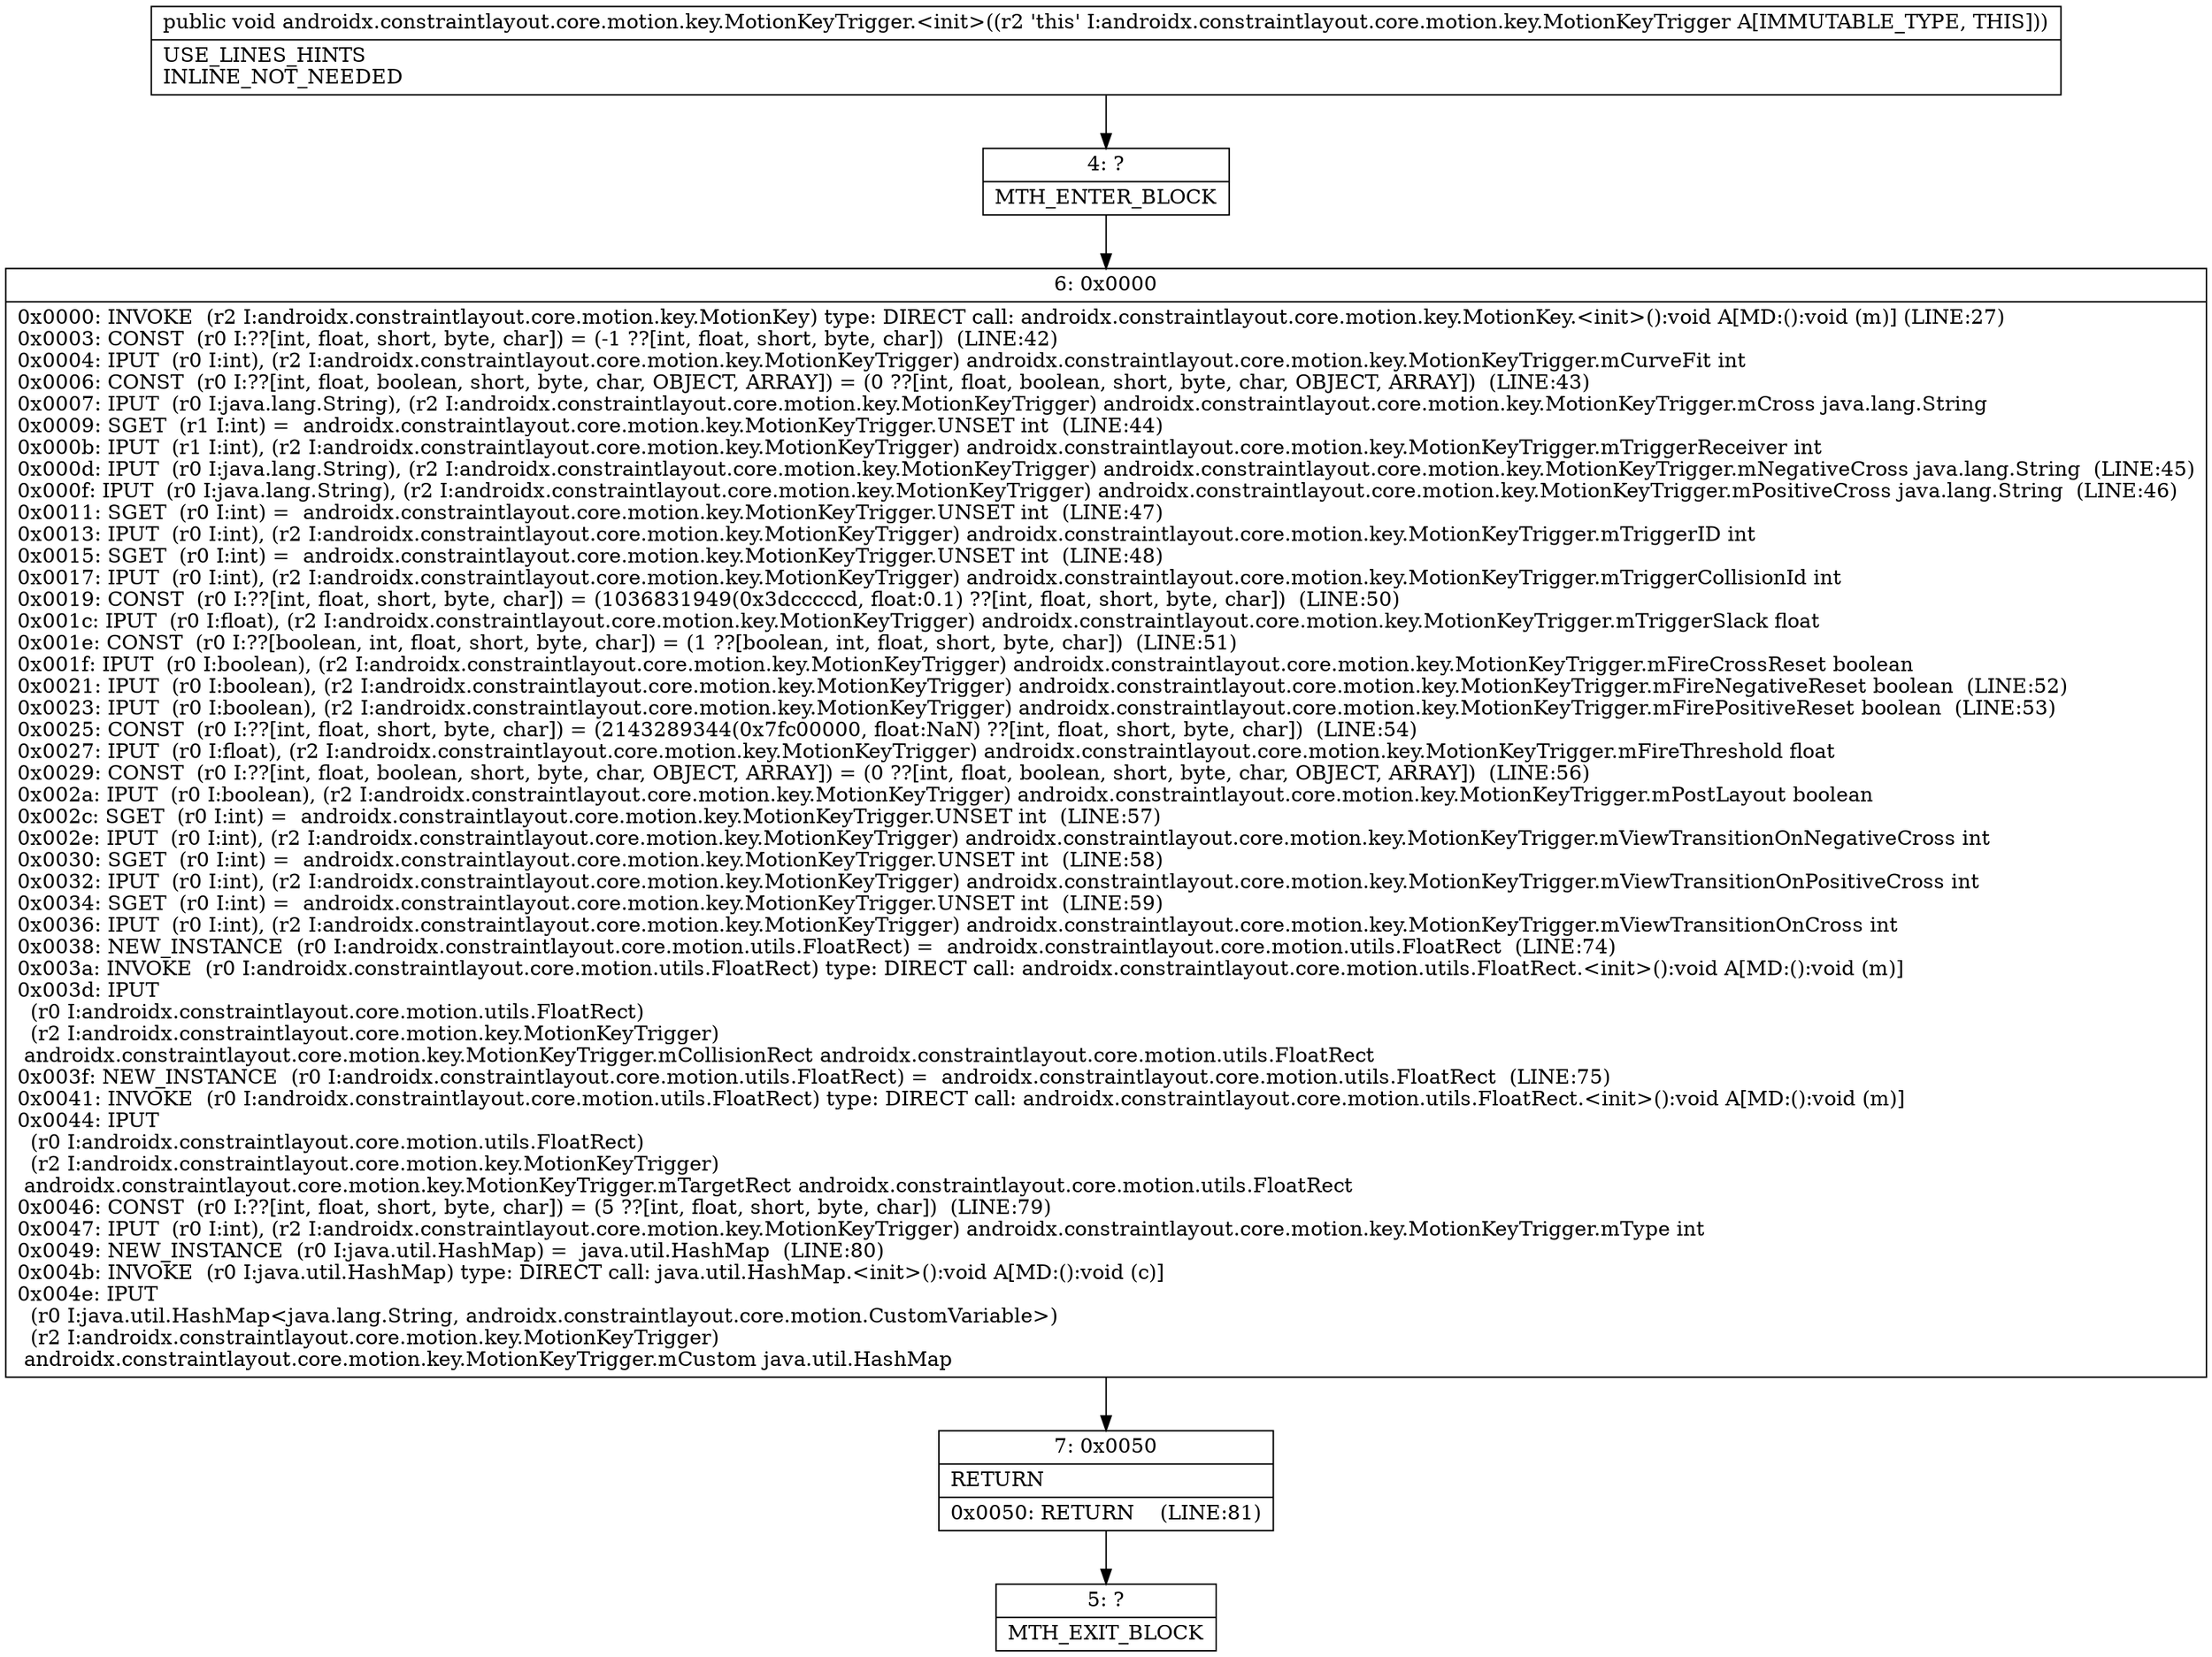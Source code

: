 digraph "CFG forandroidx.constraintlayout.core.motion.key.MotionKeyTrigger.\<init\>()V" {
Node_4 [shape=record,label="{4\:\ ?|MTH_ENTER_BLOCK\l}"];
Node_6 [shape=record,label="{6\:\ 0x0000|0x0000: INVOKE  (r2 I:androidx.constraintlayout.core.motion.key.MotionKey) type: DIRECT call: androidx.constraintlayout.core.motion.key.MotionKey.\<init\>():void A[MD:():void (m)] (LINE:27)\l0x0003: CONST  (r0 I:??[int, float, short, byte, char]) = (\-1 ??[int, float, short, byte, char])  (LINE:42)\l0x0004: IPUT  (r0 I:int), (r2 I:androidx.constraintlayout.core.motion.key.MotionKeyTrigger) androidx.constraintlayout.core.motion.key.MotionKeyTrigger.mCurveFit int \l0x0006: CONST  (r0 I:??[int, float, boolean, short, byte, char, OBJECT, ARRAY]) = (0 ??[int, float, boolean, short, byte, char, OBJECT, ARRAY])  (LINE:43)\l0x0007: IPUT  (r0 I:java.lang.String), (r2 I:androidx.constraintlayout.core.motion.key.MotionKeyTrigger) androidx.constraintlayout.core.motion.key.MotionKeyTrigger.mCross java.lang.String \l0x0009: SGET  (r1 I:int) =  androidx.constraintlayout.core.motion.key.MotionKeyTrigger.UNSET int  (LINE:44)\l0x000b: IPUT  (r1 I:int), (r2 I:androidx.constraintlayout.core.motion.key.MotionKeyTrigger) androidx.constraintlayout.core.motion.key.MotionKeyTrigger.mTriggerReceiver int \l0x000d: IPUT  (r0 I:java.lang.String), (r2 I:androidx.constraintlayout.core.motion.key.MotionKeyTrigger) androidx.constraintlayout.core.motion.key.MotionKeyTrigger.mNegativeCross java.lang.String  (LINE:45)\l0x000f: IPUT  (r0 I:java.lang.String), (r2 I:androidx.constraintlayout.core.motion.key.MotionKeyTrigger) androidx.constraintlayout.core.motion.key.MotionKeyTrigger.mPositiveCross java.lang.String  (LINE:46)\l0x0011: SGET  (r0 I:int) =  androidx.constraintlayout.core.motion.key.MotionKeyTrigger.UNSET int  (LINE:47)\l0x0013: IPUT  (r0 I:int), (r2 I:androidx.constraintlayout.core.motion.key.MotionKeyTrigger) androidx.constraintlayout.core.motion.key.MotionKeyTrigger.mTriggerID int \l0x0015: SGET  (r0 I:int) =  androidx.constraintlayout.core.motion.key.MotionKeyTrigger.UNSET int  (LINE:48)\l0x0017: IPUT  (r0 I:int), (r2 I:androidx.constraintlayout.core.motion.key.MotionKeyTrigger) androidx.constraintlayout.core.motion.key.MotionKeyTrigger.mTriggerCollisionId int \l0x0019: CONST  (r0 I:??[int, float, short, byte, char]) = (1036831949(0x3dcccccd, float:0.1) ??[int, float, short, byte, char])  (LINE:50)\l0x001c: IPUT  (r0 I:float), (r2 I:androidx.constraintlayout.core.motion.key.MotionKeyTrigger) androidx.constraintlayout.core.motion.key.MotionKeyTrigger.mTriggerSlack float \l0x001e: CONST  (r0 I:??[boolean, int, float, short, byte, char]) = (1 ??[boolean, int, float, short, byte, char])  (LINE:51)\l0x001f: IPUT  (r0 I:boolean), (r2 I:androidx.constraintlayout.core.motion.key.MotionKeyTrigger) androidx.constraintlayout.core.motion.key.MotionKeyTrigger.mFireCrossReset boolean \l0x0021: IPUT  (r0 I:boolean), (r2 I:androidx.constraintlayout.core.motion.key.MotionKeyTrigger) androidx.constraintlayout.core.motion.key.MotionKeyTrigger.mFireNegativeReset boolean  (LINE:52)\l0x0023: IPUT  (r0 I:boolean), (r2 I:androidx.constraintlayout.core.motion.key.MotionKeyTrigger) androidx.constraintlayout.core.motion.key.MotionKeyTrigger.mFirePositiveReset boolean  (LINE:53)\l0x0025: CONST  (r0 I:??[int, float, short, byte, char]) = (2143289344(0x7fc00000, float:NaN) ??[int, float, short, byte, char])  (LINE:54)\l0x0027: IPUT  (r0 I:float), (r2 I:androidx.constraintlayout.core.motion.key.MotionKeyTrigger) androidx.constraintlayout.core.motion.key.MotionKeyTrigger.mFireThreshold float \l0x0029: CONST  (r0 I:??[int, float, boolean, short, byte, char, OBJECT, ARRAY]) = (0 ??[int, float, boolean, short, byte, char, OBJECT, ARRAY])  (LINE:56)\l0x002a: IPUT  (r0 I:boolean), (r2 I:androidx.constraintlayout.core.motion.key.MotionKeyTrigger) androidx.constraintlayout.core.motion.key.MotionKeyTrigger.mPostLayout boolean \l0x002c: SGET  (r0 I:int) =  androidx.constraintlayout.core.motion.key.MotionKeyTrigger.UNSET int  (LINE:57)\l0x002e: IPUT  (r0 I:int), (r2 I:androidx.constraintlayout.core.motion.key.MotionKeyTrigger) androidx.constraintlayout.core.motion.key.MotionKeyTrigger.mViewTransitionOnNegativeCross int \l0x0030: SGET  (r0 I:int) =  androidx.constraintlayout.core.motion.key.MotionKeyTrigger.UNSET int  (LINE:58)\l0x0032: IPUT  (r0 I:int), (r2 I:androidx.constraintlayout.core.motion.key.MotionKeyTrigger) androidx.constraintlayout.core.motion.key.MotionKeyTrigger.mViewTransitionOnPositiveCross int \l0x0034: SGET  (r0 I:int) =  androidx.constraintlayout.core.motion.key.MotionKeyTrigger.UNSET int  (LINE:59)\l0x0036: IPUT  (r0 I:int), (r2 I:androidx.constraintlayout.core.motion.key.MotionKeyTrigger) androidx.constraintlayout.core.motion.key.MotionKeyTrigger.mViewTransitionOnCross int \l0x0038: NEW_INSTANCE  (r0 I:androidx.constraintlayout.core.motion.utils.FloatRect) =  androidx.constraintlayout.core.motion.utils.FloatRect  (LINE:74)\l0x003a: INVOKE  (r0 I:androidx.constraintlayout.core.motion.utils.FloatRect) type: DIRECT call: androidx.constraintlayout.core.motion.utils.FloatRect.\<init\>():void A[MD:():void (m)]\l0x003d: IPUT  \l  (r0 I:androidx.constraintlayout.core.motion.utils.FloatRect)\l  (r2 I:androidx.constraintlayout.core.motion.key.MotionKeyTrigger)\l androidx.constraintlayout.core.motion.key.MotionKeyTrigger.mCollisionRect androidx.constraintlayout.core.motion.utils.FloatRect \l0x003f: NEW_INSTANCE  (r0 I:androidx.constraintlayout.core.motion.utils.FloatRect) =  androidx.constraintlayout.core.motion.utils.FloatRect  (LINE:75)\l0x0041: INVOKE  (r0 I:androidx.constraintlayout.core.motion.utils.FloatRect) type: DIRECT call: androidx.constraintlayout.core.motion.utils.FloatRect.\<init\>():void A[MD:():void (m)]\l0x0044: IPUT  \l  (r0 I:androidx.constraintlayout.core.motion.utils.FloatRect)\l  (r2 I:androidx.constraintlayout.core.motion.key.MotionKeyTrigger)\l androidx.constraintlayout.core.motion.key.MotionKeyTrigger.mTargetRect androidx.constraintlayout.core.motion.utils.FloatRect \l0x0046: CONST  (r0 I:??[int, float, short, byte, char]) = (5 ??[int, float, short, byte, char])  (LINE:79)\l0x0047: IPUT  (r0 I:int), (r2 I:androidx.constraintlayout.core.motion.key.MotionKeyTrigger) androidx.constraintlayout.core.motion.key.MotionKeyTrigger.mType int \l0x0049: NEW_INSTANCE  (r0 I:java.util.HashMap) =  java.util.HashMap  (LINE:80)\l0x004b: INVOKE  (r0 I:java.util.HashMap) type: DIRECT call: java.util.HashMap.\<init\>():void A[MD:():void (c)]\l0x004e: IPUT  \l  (r0 I:java.util.HashMap\<java.lang.String, androidx.constraintlayout.core.motion.CustomVariable\>)\l  (r2 I:androidx.constraintlayout.core.motion.key.MotionKeyTrigger)\l androidx.constraintlayout.core.motion.key.MotionKeyTrigger.mCustom java.util.HashMap \l}"];
Node_7 [shape=record,label="{7\:\ 0x0050|RETURN\l|0x0050: RETURN    (LINE:81)\l}"];
Node_5 [shape=record,label="{5\:\ ?|MTH_EXIT_BLOCK\l}"];
MethodNode[shape=record,label="{public void androidx.constraintlayout.core.motion.key.MotionKeyTrigger.\<init\>((r2 'this' I:androidx.constraintlayout.core.motion.key.MotionKeyTrigger A[IMMUTABLE_TYPE, THIS]))  | USE_LINES_HINTS\lINLINE_NOT_NEEDED\l}"];
MethodNode -> Node_4;Node_4 -> Node_6;
Node_6 -> Node_7;
Node_7 -> Node_5;
}


